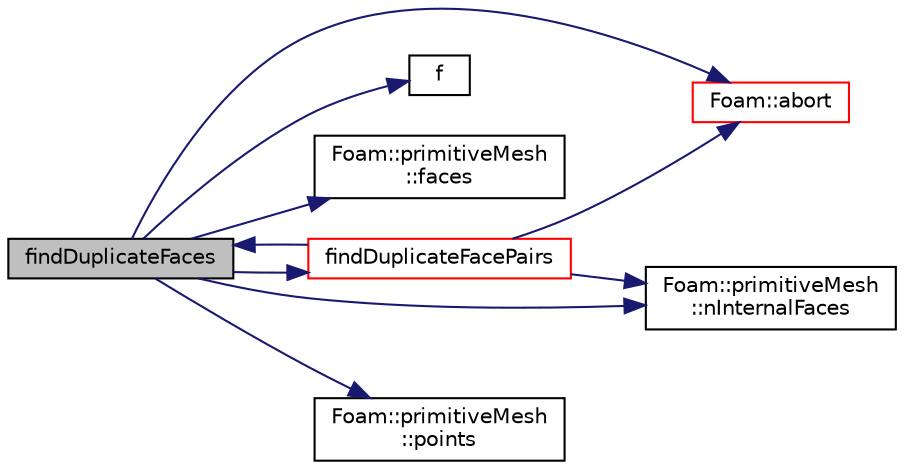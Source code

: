 digraph "findDuplicateFaces"
{
  bgcolor="transparent";
  edge [fontname="Helvetica",fontsize="10",labelfontname="Helvetica",labelfontsize="10"];
  node [fontname="Helvetica",fontsize="10",shape=record];
  rankdir="LR";
  Node96 [label="findDuplicateFaces",height=0.2,width=0.4,color="black", fillcolor="grey75", style="filled", fontcolor="black"];
  Node96 -> Node97 [color="midnightblue",fontsize="10",style="solid",fontname="Helvetica"];
  Node97 [label="Foam::abort",height=0.2,width=0.4,color="red",URL="$a21851.html#a447107a607d03e417307c203fa5fb44b"];
  Node96 -> Node142 [color="midnightblue",fontsize="10",style="solid",fontname="Helvetica"];
  Node142 [label="f",height=0.2,width=0.4,color="black",URL="$a18335.html#a888be93833ac7a23170555c69c690288"];
  Node96 -> Node143 [color="midnightblue",fontsize="10",style="solid",fontname="Helvetica"];
  Node143 [label="Foam::primitiveMesh\l::faces",height=0.2,width=0.4,color="black",URL="$a28685.html#a3669b3b29537f3a55bbd2ffa8c749f41",tooltip="Return faces. "];
  Node96 -> Node144 [color="midnightblue",fontsize="10",style="solid",fontname="Helvetica"];
  Node144 [label="findDuplicateFacePairs",height=0.2,width=0.4,color="red",URL="$a26329.html#ada4b8f94bf6f76d8d4342d0d169ce358",tooltip="Helper routine to find all baffles (two boundary faces. "];
  Node144 -> Node148 [color="midnightblue",fontsize="10",style="solid",fontname="Helvetica"];
  Node148 [label="Foam::primitiveMesh\l::nInternalFaces",height=0.2,width=0.4,color="black",URL="$a28685.html#aa6c7965af1f30d16d9125deb981cbdb0"];
  Node144 -> Node96 [color="midnightblue",fontsize="10",style="solid",fontname="Helvetica"];
  Node144 -> Node97 [color="midnightblue",fontsize="10",style="solid",fontname="Helvetica"];
  Node96 -> Node148 [color="midnightblue",fontsize="10",style="solid",fontname="Helvetica"];
  Node96 -> Node181 [color="midnightblue",fontsize="10",style="solid",fontname="Helvetica"];
  Node181 [label="Foam::primitiveMesh\l::points",height=0.2,width=0.4,color="black",URL="$a28685.html#ad0e408ab3f867b58e419eb1cd8c2dbb6",tooltip="Return mesh points. "];
}
